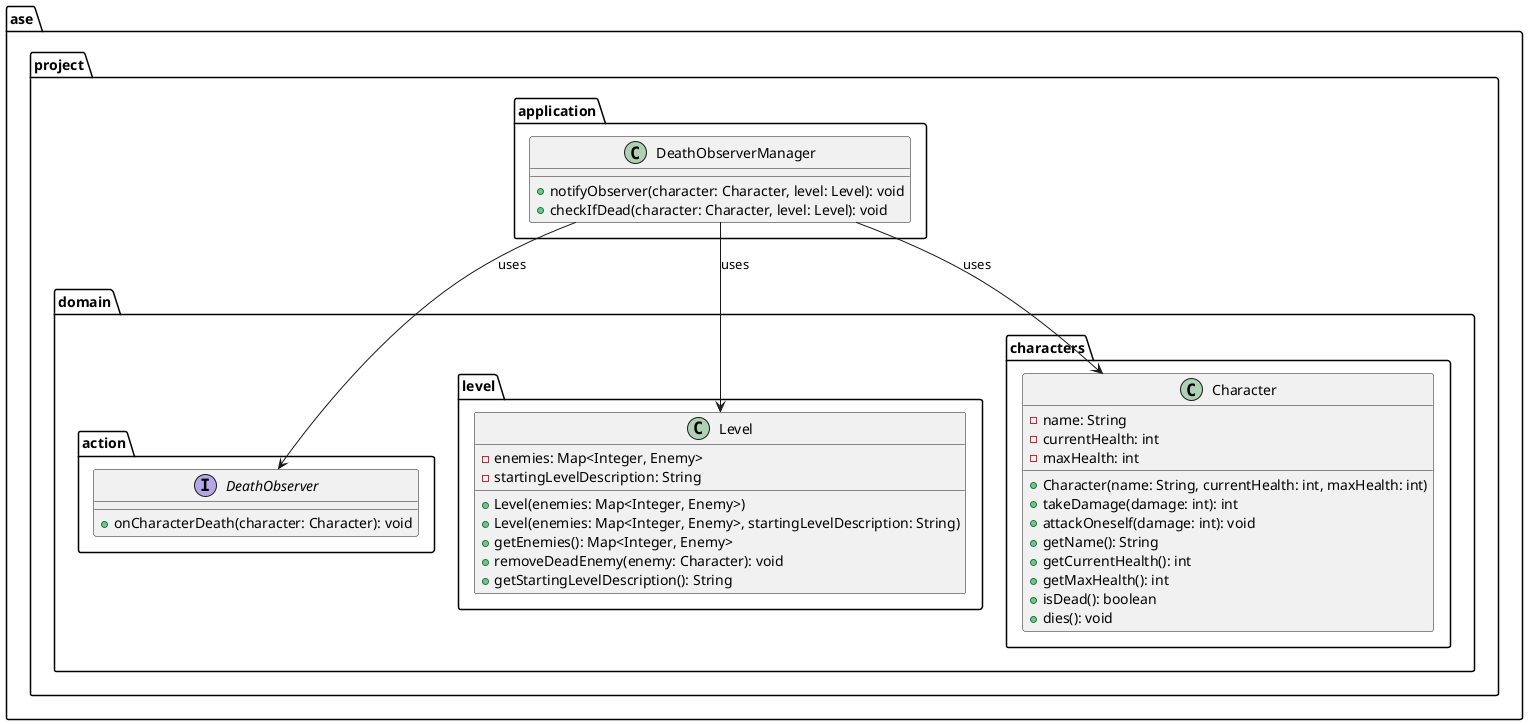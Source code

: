 @startuml

package ase.project.application {
    class DeathObserverManager {
        + notifyObserver(character: Character, level: Level): void
        + checkIfDead(character: Character, level: Level): void
    }
}

package ase.project.domain.action {
  interface DeathObserver {
        + onCharacterDeath(character: Character): void
  }
}

package ase.project.domain.level {
    class Level {
        - enemies: Map<Integer, Enemy>
        - startingLevelDescription: String

        + Level(enemies: Map<Integer, Enemy>)
        + Level(enemies: Map<Integer, Enemy>, startingLevelDescription: String)
        + getEnemies(): Map<Integer, Enemy>
        + removeDeadEnemy(enemy: Character): void
        + getStartingLevelDescription(): String
    }
}

package ase.project.domain.characters {
  class Character {
        - name: String
        - currentHealth: int
        - maxHealth: int

        + Character(name: String, currentHealth: int, maxHealth: int)
        + takeDamage(damage: int): int
        + attackOneself(damage: int): void
        + getName(): String
        + getCurrentHealth(): int
        + getMaxHealth(): int
        + isDead(): boolean
        + dies(): void
  }
}

DeathObserverManager --> ase.project.domain.action.DeathObserver : uses
DeathObserverManager --> ase.project.domain.characters.Character : uses
DeathObserverManager --> ase.project.domain.level.Level : uses

@enduml
